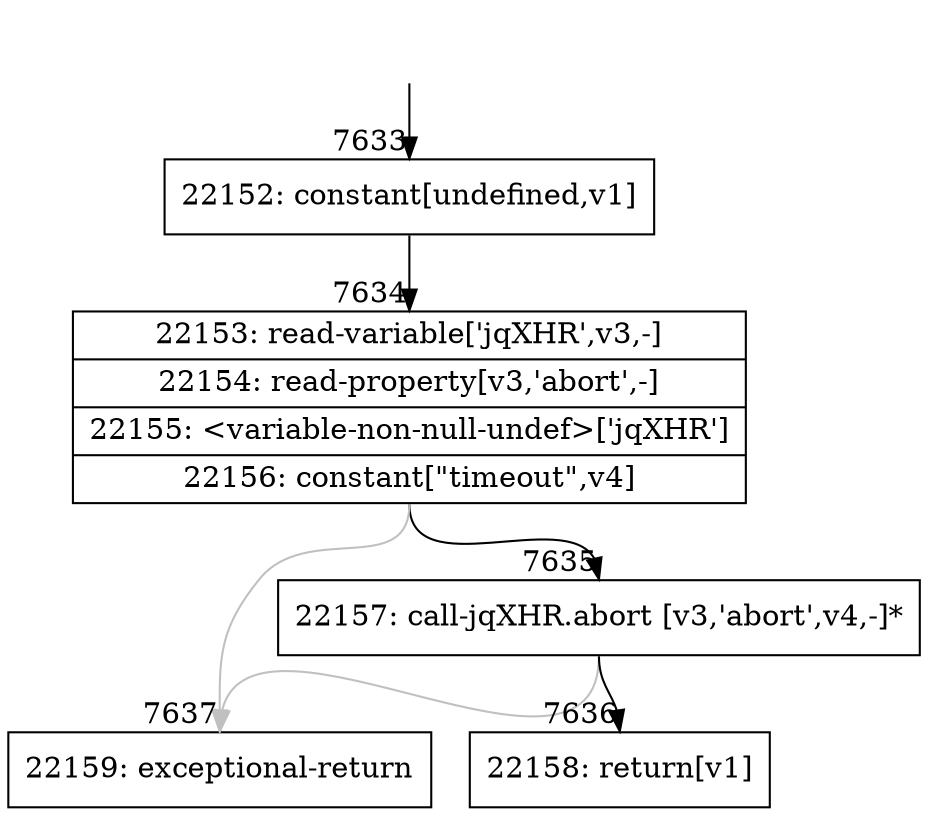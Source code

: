 digraph {
rankdir="TD"
BB_entry488[shape=none,label=""];
BB_entry488 -> BB7633 [tailport=s, headport=n, headlabel="    7633"]
BB7633 [shape=record label="{22152: constant[undefined,v1]}" ] 
BB7633 -> BB7634 [tailport=s, headport=n, headlabel="      7634"]
BB7634 [shape=record label="{22153: read-variable['jqXHR',v3,-]|22154: read-property[v3,'abort',-]|22155: \<variable-non-null-undef\>['jqXHR']|22156: constant[\"timeout\",v4]}" ] 
BB7634 -> BB7635 [tailport=s, headport=n, headlabel="      7635"]
BB7634 -> BB7637 [tailport=s, headport=n, color=gray, headlabel="      7637"]
BB7635 [shape=record label="{22157: call-jqXHR.abort [v3,'abort',v4,-]*}" ] 
BB7635 -> BB7636 [tailport=s, headport=n, headlabel="      7636"]
BB7635 -> BB7637 [tailport=s, headport=n, color=gray]
BB7636 [shape=record label="{22158: return[v1]}" ] 
BB7637 [shape=record label="{22159: exceptional-return}" ] 
//#$~ 7972
}
